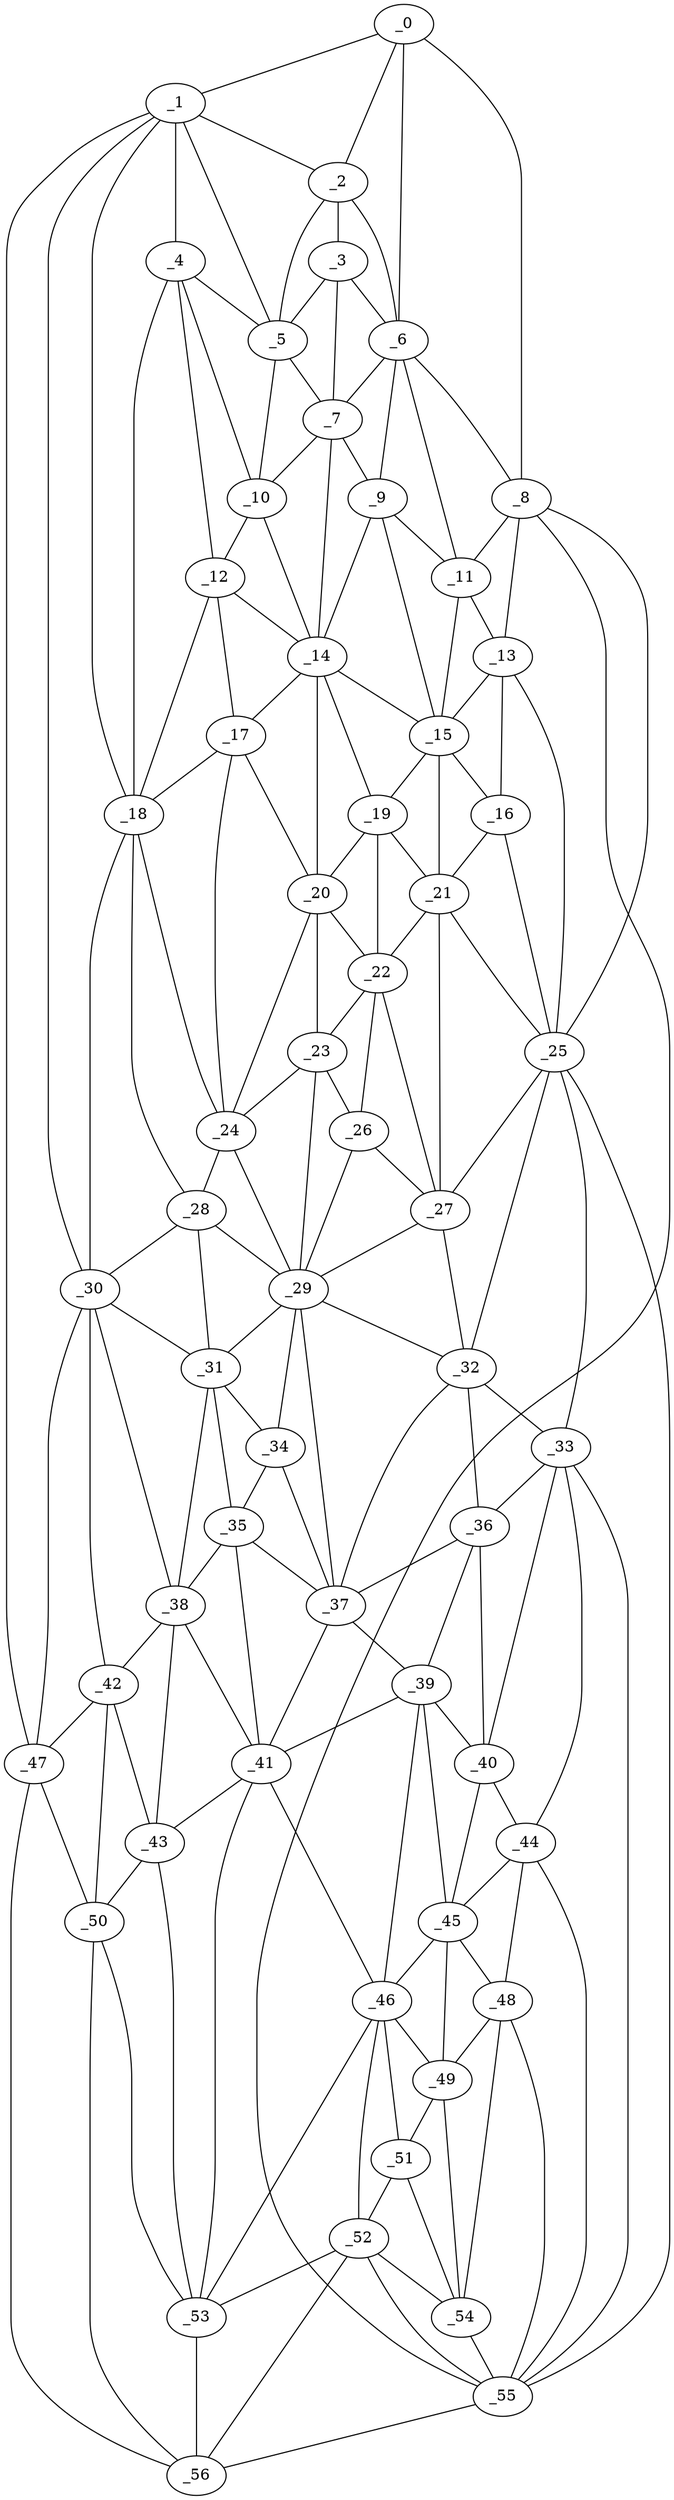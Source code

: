 graph "obj31__20.gxl" {
	_0	 [x=7,
		y=40];
	_1	 [x=8,
		y=90];
	_0 -- _1	 [valence=1];
	_2	 [x=9,
		y=50];
	_0 -- _2	 [valence=2];
	_6	 [x=20,
		y=37];
	_0 -- _6	 [valence=1];
	_8	 [x=28,
		y=25];
	_0 -- _8	 [valence=1];
	_1 -- _2	 [valence=1];
	_4	 [x=16,
		y=82];
	_1 -- _4	 [valence=2];
	_5	 [x=18,
		y=71];
	_1 -- _5	 [valence=1];
	_18	 [x=46,
		y=80];
	_1 -- _18	 [valence=2];
	_30	 [x=68,
		y=87];
	_1 -- _30	 [valence=2];
	_47	 [x=105,
		y=103];
	_1 -- _47	 [valence=1];
	_3	 [x=12,
		y=53];
	_2 -- _3	 [valence=2];
	_2 -- _5	 [valence=1];
	_2 -- _6	 [valence=1];
	_3 -- _5	 [valence=2];
	_3 -- _6	 [valence=2];
	_7	 [x=23,
		y=53];
	_3 -- _7	 [valence=2];
	_4 -- _5	 [valence=2];
	_10	 [x=28,
		y=72];
	_4 -- _10	 [valence=1];
	_12	 [x=34,
		y=73];
	_4 -- _12	 [valence=1];
	_4 -- _18	 [valence=1];
	_5 -- _7	 [valence=2];
	_5 -- _10	 [valence=2];
	_6 -- _7	 [valence=1];
	_6 -- _8	 [valence=2];
	_9	 [x=28,
		y=50];
	_6 -- _9	 [valence=2];
	_11	 [x=29,
		y=34];
	_6 -- _11	 [valence=2];
	_7 -- _9	 [valence=1];
	_7 -- _10	 [valence=2];
	_14	 [x=37,
		y=57];
	_7 -- _14	 [valence=2];
	_8 -- _11	 [valence=1];
	_13	 [x=36,
		y=29];
	_8 -- _13	 [valence=1];
	_25	 [x=60,
		y=31];
	_8 -- _25	 [valence=2];
	_55	 [x=124,
		y=36];
	_8 -- _55	 [valence=1];
	_9 -- _11	 [valence=1];
	_9 -- _14	 [valence=2];
	_15	 [x=40,
		y=34];
	_9 -- _15	 [valence=1];
	_10 -- _12	 [valence=2];
	_10 -- _14	 [valence=2];
	_11 -- _13	 [valence=2];
	_11 -- _15	 [valence=1];
	_12 -- _14	 [valence=2];
	_17	 [x=44,
		y=70];
	_12 -- _17	 [valence=2];
	_12 -- _18	 [valence=2];
	_13 -- _15	 [valence=2];
	_16	 [x=41,
		y=31];
	_13 -- _16	 [valence=2];
	_13 -- _25	 [valence=2];
	_14 -- _15	 [valence=2];
	_14 -- _17	 [valence=2];
	_19	 [x=49,
		y=53];
	_14 -- _19	 [valence=2];
	_20	 [x=51,
		y=63];
	_14 -- _20	 [valence=2];
	_15 -- _16	 [valence=1];
	_15 -- _19	 [valence=2];
	_21	 [x=53,
		y=34];
	_15 -- _21	 [valence=2];
	_16 -- _21	 [valence=2];
	_16 -- _25	 [valence=1];
	_17 -- _18	 [valence=2];
	_17 -- _20	 [valence=1];
	_24	 [x=55,
		y=70];
	_17 -- _24	 [valence=2];
	_18 -- _24	 [valence=1];
	_28	 [x=63,
		y=77];
	_18 -- _28	 [valence=2];
	_18 -- _30	 [valence=1];
	_19 -- _20	 [valence=2];
	_19 -- _21	 [valence=1];
	_22	 [x=55,
		y=54];
	_19 -- _22	 [valence=2];
	_20 -- _22	 [valence=1];
	_23	 [x=55,
		y=63];
	_20 -- _23	 [valence=2];
	_20 -- _24	 [valence=2];
	_21 -- _22	 [valence=2];
	_21 -- _25	 [valence=1];
	_27	 [x=61,
		y=53];
	_21 -- _27	 [valence=2];
	_22 -- _23	 [valence=2];
	_26	 [x=60,
		y=57];
	_22 -- _26	 [valence=2];
	_22 -- _27	 [valence=1];
	_23 -- _24	 [valence=2];
	_23 -- _26	 [valence=1];
	_29	 [x=68,
		y=60];
	_23 -- _29	 [valence=2];
	_24 -- _28	 [valence=1];
	_24 -- _29	 [valence=2];
	_25 -- _27	 [valence=1];
	_32	 [x=74,
		y=38];
	_25 -- _32	 [valence=2];
	_33	 [x=79,
		y=34];
	_25 -- _33	 [valence=2];
	_25 -- _55	 [valence=1];
	_26 -- _27	 [valence=1];
	_26 -- _29	 [valence=2];
	_27 -- _29	 [valence=2];
	_27 -- _32	 [valence=1];
	_28 -- _29	 [valence=2];
	_28 -- _30	 [valence=2];
	_31	 [x=73,
		y=78];
	_28 -- _31	 [valence=2];
	_29 -- _31	 [valence=2];
	_29 -- _32	 [valence=2];
	_34	 [x=80,
		y=66];
	_29 -- _34	 [valence=1];
	_37	 [x=86,
		y=60];
	_29 -- _37	 [valence=2];
	_30 -- _31	 [valence=2];
	_38	 [x=88,
		y=80];
	_30 -- _38	 [valence=2];
	_42	 [x=99,
		y=93];
	_30 -- _42	 [valence=2];
	_30 -- _47	 [valence=2];
	_31 -- _34	 [valence=2];
	_35	 [x=81,
		y=74];
	_31 -- _35	 [valence=2];
	_31 -- _38	 [valence=2];
	_32 -- _33	 [valence=1];
	_36	 [x=84,
		y=39];
	_32 -- _36	 [valence=1];
	_32 -- _37	 [valence=1];
	_33 -- _36	 [valence=2];
	_40	 [x=95,
		y=37];
	_33 -- _40	 [valence=1];
	_44	 [x=102,
		y=36];
	_33 -- _44	 [valence=2];
	_33 -- _55	 [valence=2];
	_34 -- _35	 [valence=1];
	_34 -- _37	 [valence=2];
	_35 -- _37	 [valence=2];
	_35 -- _38	 [valence=2];
	_41	 [x=96,
		y=76];
	_35 -- _41	 [valence=2];
	_36 -- _37	 [valence=2];
	_39	 [x=93,
		y=59];
	_36 -- _39	 [valence=2];
	_36 -- _40	 [valence=2];
	_37 -- _39	 [valence=2];
	_37 -- _41	 [valence=2];
	_38 -- _41	 [valence=1];
	_38 -- _42	 [valence=1];
	_43	 [x=100,
		y=81];
	_38 -- _43	 [valence=2];
	_39 -- _40	 [valence=2];
	_39 -- _41	 [valence=2];
	_45	 [x=104,
		y=46];
	_39 -- _45	 [valence=2];
	_46	 [x=105,
		y=53];
	_39 -- _46	 [valence=2];
	_40 -- _44	 [valence=2];
	_40 -- _45	 [valence=2];
	_41 -- _43	 [valence=2];
	_41 -- _46	 [valence=2];
	_53	 [x=121,
		y=74];
	_41 -- _53	 [valence=2];
	_42 -- _43	 [valence=2];
	_42 -- _47	 [valence=2];
	_50	 [x=118,
		y=89];
	_42 -- _50	 [valence=2];
	_43 -- _50	 [valence=2];
	_43 -- _53	 [valence=1];
	_44 -- _45	 [valence=2];
	_48	 [x=107,
		y=41];
	_44 -- _48	 [valence=2];
	_44 -- _55	 [valence=1];
	_45 -- _46	 [valence=2];
	_45 -- _48	 [valence=1];
	_49	 [x=118,
		y=49];
	_45 -- _49	 [valence=1];
	_46 -- _49	 [valence=2];
	_51	 [x=119,
		y=53];
	_46 -- _51	 [valence=2];
	_52	 [x=121,
		y=59];
	_46 -- _52	 [valence=1];
	_46 -- _53	 [valence=2];
	_47 -- _50	 [valence=1];
	_56	 [x=125,
		y=85];
	_47 -- _56	 [valence=1];
	_48 -- _49	 [valence=2];
	_54	 [x=122,
		y=43];
	_48 -- _54	 [valence=2];
	_48 -- _55	 [valence=2];
	_49 -- _51	 [valence=1];
	_49 -- _54	 [valence=1];
	_50 -- _53	 [valence=2];
	_50 -- _56	 [valence=2];
	_51 -- _52	 [valence=2];
	_51 -- _54	 [valence=1];
	_52 -- _53	 [valence=2];
	_52 -- _54	 [valence=2];
	_52 -- _55	 [valence=2];
	_52 -- _56	 [valence=1];
	_53 -- _56	 [valence=1];
	_54 -- _55	 [valence=1];
	_55 -- _56	 [valence=1];
}

